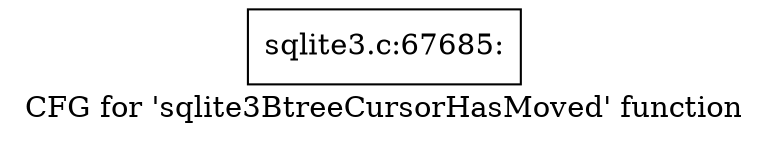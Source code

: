 digraph "CFG for 'sqlite3BtreeCursorHasMoved' function" {
	label="CFG for 'sqlite3BtreeCursorHasMoved' function";

	Node0x55c0f7f217b0 [shape=record,label="{sqlite3.c:67685:}"];
}
